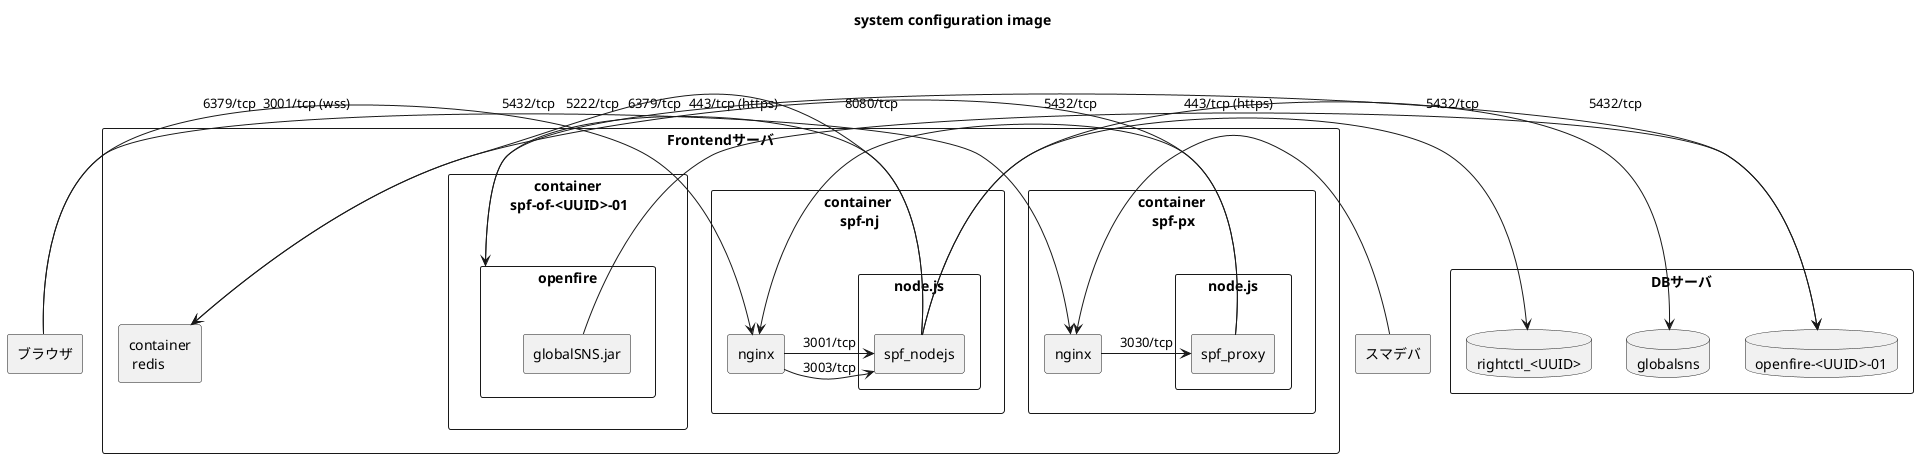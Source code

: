 '
@startuml {install-guide_stack.png}
title system configuration image

rectangle "ブラウザ"
rectangle "スマデバ"

rectangle "Frontendサーバ" {

	rectangle "container\n spf-px" {
		rectangle "nginx" as px_nginx
		rectangle "node.js" as px_nodejs {
			rectangle "spf_proxy"
		}
	}

	rectangle "container\n spf-nj" {
		rectangle "nginx" as nj_nginx
		rectangle "node.js" as nj_nodejs {
			rectangle "spf_nodejs"
		}
	}

	rectangle "container\n spf-of-<UUID>-01" {
		rectangle "openfire" {
			rectangle "globalSNS.jar"
		}
	}

	rectangle "container\n redis" as redis
}

rectangle "DBサーバ" {
	database "openfire-<UUID>-01" as openfire_db
	database "rightctl_<UUID>" as rightctl_db
	database "globalsns"
}

ブラウザ -> px_nginx: "443/tcp (https)"
スマデバ -> px_nginx: "443/tcp (https)"

ブラウザ -> nj_nginx: "3001/tcp (wss)"
ブラウザ -> openfire: "5001-5003/tcp (https)"

px_nginx -> spf_proxy: "3030/tcp"
spf_proxy -> nj_nginx: "8080/tcp"

nj_nginx -> spf_nodejs: "3001/tcp"
nj_nginx -> spf_nodejs: "3003/tcp"

spf_proxy -> redis: "6379/tcp"
spf_nodejs -> redis: "6379/tcp"

spf_nodejs -> openfire: "5222/tcp"

openfire -> openfire_db: "5432/tcp"
globalSNS.jar -> openfire_db: "5432/tcp"
spf_nodejs -> globalsns: "5432/tcp"
spf_nodejs -> rightctl_db: "5432/tcp"

@enduml